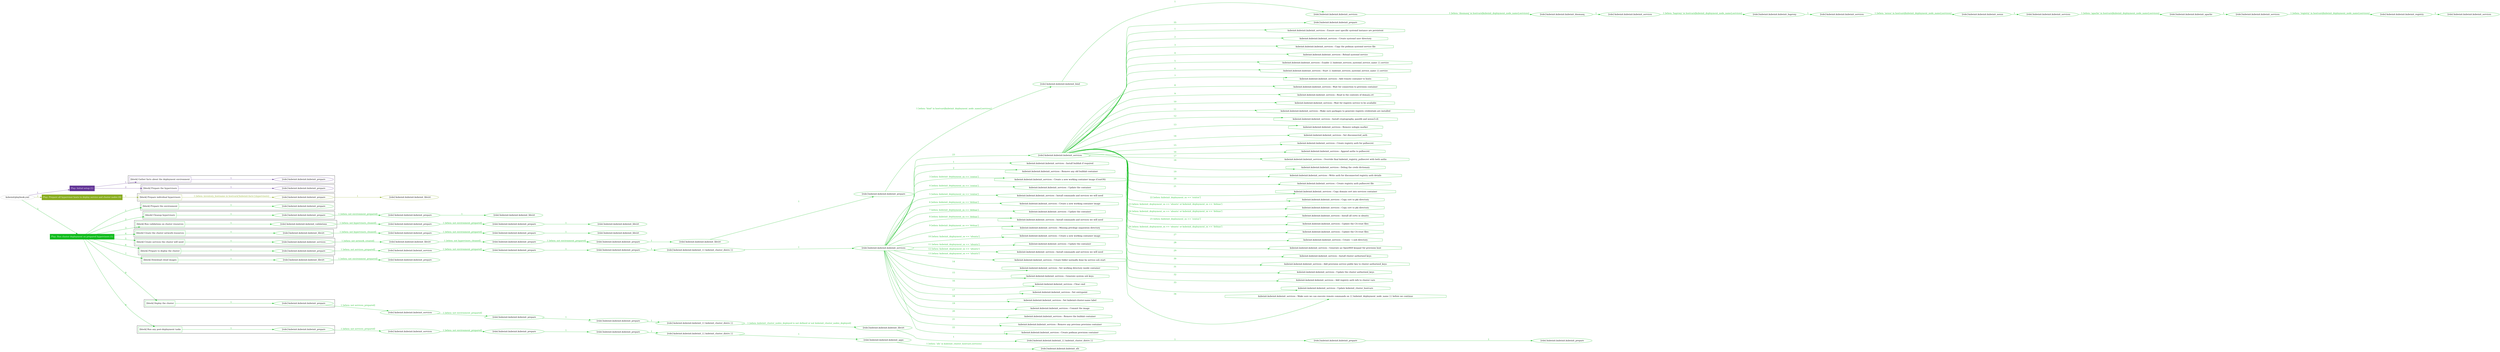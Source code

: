 digraph {
	graph [concentrate=true ordering=in rankdir=LR ratio=fill]
	edge [esep=5 sep=10]
	"kubeinit/playbook.yml" [id=root_node style=dotted]
	play_95c1ad30 [label="Play: Initial setup (1)" color="#633597" fontcolor="#ffffff" id=play_95c1ad30 shape=box style=filled tooltip=localhost]
	"kubeinit/playbook.yml" -> play_95c1ad30 [label="1 " color="#633597" fontcolor="#633597" id=edge_08e6ad35 labeltooltip="1 " tooltip="1 "]
	subgraph "kubeinit.kubeinit.kubeinit_prepare" {
		role_eae40889 [label="[role] kubeinit.kubeinit.kubeinit_prepare" color="#633597" id=role_eae40889 tooltip="kubeinit.kubeinit.kubeinit_prepare"]
	}
	subgraph "kubeinit.kubeinit.kubeinit_prepare" {
		role_91bb015c [label="[role] kubeinit.kubeinit.kubeinit_prepare" color="#633597" id=role_91bb015c tooltip="kubeinit.kubeinit.kubeinit_prepare"]
	}
	subgraph "Play: Initial setup (1)" {
		play_95c1ad30 -> block_78a3976e [label=1 color="#633597" fontcolor="#633597" id=edge_d82cdf03 labeltooltip=1 tooltip=1]
		subgraph cluster_block_78a3976e {
			block_78a3976e [label="[block] Gather facts about the deployment environment" color="#633597" id=block_78a3976e labeltooltip="Gather facts about the deployment environment" shape=box tooltip="Gather facts about the deployment environment"]
			block_78a3976e -> role_eae40889 [label="1 " color="#633597" fontcolor="#633597" id=edge_79050d74 labeltooltip="1 " tooltip="1 "]
		}
		play_95c1ad30 -> block_3d464584 [label=2 color="#633597" fontcolor="#633597" id=edge_c4b020cd labeltooltip=2 tooltip=2]
		subgraph cluster_block_3d464584 {
			block_3d464584 [label="[block] Prepare the hypervisors" color="#633597" id=block_3d464584 labeltooltip="Prepare the hypervisors" shape=box tooltip="Prepare the hypervisors"]
			block_3d464584 -> role_91bb015c [label="1 " color="#633597" fontcolor="#633597" id=edge_3533d801 labeltooltip="1 " tooltip="1 "]
		}
	}
	play_31472b05 [label="Play: Prepare all hypervisor hosts to deploy service and cluster nodes (0)" color="#89ac20" fontcolor="#ffffff" id=play_31472b05 shape=box style=filled tooltip="Play: Prepare all hypervisor hosts to deploy service and cluster nodes (0)"]
	"kubeinit/playbook.yml" -> play_31472b05 [label="2 " color="#89ac20" fontcolor="#89ac20" id=edge_02a22176 labeltooltip="2 " tooltip="2 "]
	subgraph "kubeinit.kubeinit.kubeinit_libvirt" {
		role_e571d80e [label="[role] kubeinit.kubeinit.kubeinit_libvirt" color="#89ac20" id=role_e571d80e tooltip="kubeinit.kubeinit.kubeinit_libvirt"]
	}
	subgraph "kubeinit.kubeinit.kubeinit_prepare" {
		role_28e5d934 [label="[role] kubeinit.kubeinit.kubeinit_prepare" color="#89ac20" id=role_28e5d934 tooltip="kubeinit.kubeinit.kubeinit_prepare"]
		role_28e5d934 -> role_e571d80e [label="1 " color="#89ac20" fontcolor="#89ac20" id=edge_e3d3ad15 labeltooltip="1 " tooltip="1 "]
	}
	subgraph "Play: Prepare all hypervisor hosts to deploy service and cluster nodes (0)" {
		play_31472b05 -> block_e5587568 [label=1 color="#89ac20" fontcolor="#89ac20" id=edge_22b35c18 labeltooltip=1 tooltip=1]
		subgraph cluster_block_e5587568 {
			block_e5587568 [label="[block] Prepare individual hypervisors" color="#89ac20" id=block_e5587568 labeltooltip="Prepare individual hypervisors" shape=box tooltip="Prepare individual hypervisors"]
			block_e5587568 -> role_28e5d934 [label="1 [when: inventory_hostname in hostvars['kubeinit-facts'].hypervisors]" color="#89ac20" fontcolor="#89ac20" id=edge_42b03800 labeltooltip="1 [when: inventory_hostname in hostvars['kubeinit-facts'].hypervisors]" tooltip="1 [when: inventory_hostname in hostvars['kubeinit-facts'].hypervisors]"]
		}
	}
	play_aaee5401 [label="Play: Run cluster deployment on prepared hypervisors (1)" color="#10bc1d" fontcolor="#ffffff" id=play_aaee5401 shape=box style=filled tooltip=localhost]
	"kubeinit/playbook.yml" -> play_aaee5401 [label="3 " color="#10bc1d" fontcolor="#10bc1d" id=edge_71ff5968 labeltooltip="3 " tooltip="3 "]
	subgraph "kubeinit.kubeinit.kubeinit_prepare" {
		role_42f0160f [label="[role] kubeinit.kubeinit.kubeinit_prepare" color="#10bc1d" id=role_42f0160f tooltip="kubeinit.kubeinit.kubeinit_prepare"]
	}
	subgraph "kubeinit.kubeinit.kubeinit_libvirt" {
		role_498a59cd [label="[role] kubeinit.kubeinit.kubeinit_libvirt" color="#10bc1d" id=role_498a59cd tooltip="kubeinit.kubeinit.kubeinit_libvirt"]
	}
	subgraph "kubeinit.kubeinit.kubeinit_prepare" {
		role_eb399b01 [label="[role] kubeinit.kubeinit.kubeinit_prepare" color="#10bc1d" id=role_eb399b01 tooltip="kubeinit.kubeinit.kubeinit_prepare"]
		role_eb399b01 -> role_498a59cd [label="1 " color="#10bc1d" fontcolor="#10bc1d" id=edge_2e7c649d labeltooltip="1 " tooltip="1 "]
	}
	subgraph "kubeinit.kubeinit.kubeinit_prepare" {
		role_c8565b5b [label="[role] kubeinit.kubeinit.kubeinit_prepare" color="#10bc1d" id=role_c8565b5b tooltip="kubeinit.kubeinit.kubeinit_prepare"]
		role_c8565b5b -> role_eb399b01 [label="1 [when: not environment_prepared]" color="#10bc1d" fontcolor="#10bc1d" id=edge_a5a4191f labeltooltip="1 [when: not environment_prepared]" tooltip="1 [when: not environment_prepared]"]
	}
	subgraph "kubeinit.kubeinit.kubeinit_libvirt" {
		role_48643894 [label="[role] kubeinit.kubeinit.kubeinit_libvirt" color="#10bc1d" id=role_48643894 tooltip="kubeinit.kubeinit.kubeinit_libvirt"]
	}
	subgraph "kubeinit.kubeinit.kubeinit_prepare" {
		role_8912f019 [label="[role] kubeinit.kubeinit.kubeinit_prepare" color="#10bc1d" id=role_8912f019 tooltip="kubeinit.kubeinit.kubeinit_prepare"]
		role_8912f019 -> role_48643894 [label="1 " color="#10bc1d" fontcolor="#10bc1d" id=edge_e216bcd9 labeltooltip="1 " tooltip="1 "]
	}
	subgraph "kubeinit.kubeinit.kubeinit_prepare" {
		role_9967ac68 [label="[role] kubeinit.kubeinit.kubeinit_prepare" color="#10bc1d" id=role_9967ac68 tooltip="kubeinit.kubeinit.kubeinit_prepare"]
		role_9967ac68 -> role_8912f019 [label="1 [when: not environment_prepared]" color="#10bc1d" fontcolor="#10bc1d" id=edge_21d41f65 labeltooltip="1 [when: not environment_prepared]" tooltip="1 [when: not environment_prepared]"]
	}
	subgraph "kubeinit.kubeinit.kubeinit_validations" {
		role_59586532 [label="[role] kubeinit.kubeinit.kubeinit_validations" color="#10bc1d" id=role_59586532 tooltip="kubeinit.kubeinit.kubeinit_validations"]
		role_59586532 -> role_9967ac68 [label="1 [when: not hypervisors_cleaned]" color="#10bc1d" fontcolor="#10bc1d" id=edge_9581679d labeltooltip="1 [when: not hypervisors_cleaned]" tooltip="1 [when: not hypervisors_cleaned]"]
	}
	subgraph "kubeinit.kubeinit.kubeinit_libvirt" {
		role_414b2563 [label="[role] kubeinit.kubeinit.kubeinit_libvirt" color="#10bc1d" id=role_414b2563 tooltip="kubeinit.kubeinit.kubeinit_libvirt"]
	}
	subgraph "kubeinit.kubeinit.kubeinit_prepare" {
		role_f8fb5f79 [label="[role] kubeinit.kubeinit.kubeinit_prepare" color="#10bc1d" id=role_f8fb5f79 tooltip="kubeinit.kubeinit.kubeinit_prepare"]
		role_f8fb5f79 -> role_414b2563 [label="1 " color="#10bc1d" fontcolor="#10bc1d" id=edge_c01b0826 labeltooltip="1 " tooltip="1 "]
	}
	subgraph "kubeinit.kubeinit.kubeinit_prepare" {
		role_ebfb2f4c [label="[role] kubeinit.kubeinit.kubeinit_prepare" color="#10bc1d" id=role_ebfb2f4c tooltip="kubeinit.kubeinit.kubeinit_prepare"]
		role_ebfb2f4c -> role_f8fb5f79 [label="1 [when: not environment_prepared]" color="#10bc1d" fontcolor="#10bc1d" id=edge_8d863510 labeltooltip="1 [when: not environment_prepared]" tooltip="1 [when: not environment_prepared]"]
	}
	subgraph "kubeinit.kubeinit.kubeinit_libvirt" {
		role_f644eb8a [label="[role] kubeinit.kubeinit.kubeinit_libvirt" color="#10bc1d" id=role_f644eb8a tooltip="kubeinit.kubeinit.kubeinit_libvirt"]
		role_f644eb8a -> role_ebfb2f4c [label="1 [when: not hypervisors_cleaned]" color="#10bc1d" fontcolor="#10bc1d" id=edge_62a26315 labeltooltip="1 [when: not hypervisors_cleaned]" tooltip="1 [when: not hypervisors_cleaned]"]
	}
	subgraph "kubeinit.kubeinit.kubeinit_services" {
		role_f13d8c88 [label="[role] kubeinit.kubeinit.kubeinit_services" color="#10bc1d" id=role_f13d8c88 tooltip="kubeinit.kubeinit.kubeinit_services"]
	}
	subgraph "kubeinit.kubeinit.kubeinit_registry" {
		role_7c0b3df2 [label="[role] kubeinit.kubeinit.kubeinit_registry" color="#10bc1d" id=role_7c0b3df2 tooltip="kubeinit.kubeinit.kubeinit_registry"]
		role_7c0b3df2 -> role_f13d8c88 [label="1 " color="#10bc1d" fontcolor="#10bc1d" id=edge_ebc3249d labeltooltip="1 " tooltip="1 "]
	}
	subgraph "kubeinit.kubeinit.kubeinit_services" {
		role_27890ce9 [label="[role] kubeinit.kubeinit.kubeinit_services" color="#10bc1d" id=role_27890ce9 tooltip="kubeinit.kubeinit.kubeinit_services"]
		role_27890ce9 -> role_7c0b3df2 [label="1 [when: 'registry' in hostvars[kubeinit_deployment_node_name].services]" color="#10bc1d" fontcolor="#10bc1d" id=edge_97d2a9ad labeltooltip="1 [when: 'registry' in hostvars[kubeinit_deployment_node_name].services]" tooltip="1 [when: 'registry' in hostvars[kubeinit_deployment_node_name].services]"]
	}
	subgraph "kubeinit.kubeinit.kubeinit_apache" {
		role_c6b8db4b [label="[role] kubeinit.kubeinit.kubeinit_apache" color="#10bc1d" id=role_c6b8db4b tooltip="kubeinit.kubeinit.kubeinit_apache"]
		role_c6b8db4b -> role_27890ce9 [label="1 " color="#10bc1d" fontcolor="#10bc1d" id=edge_34676484 labeltooltip="1 " tooltip="1 "]
	}
	subgraph "kubeinit.kubeinit.kubeinit_services" {
		role_a595419e [label="[role] kubeinit.kubeinit.kubeinit_services" color="#10bc1d" id=role_a595419e tooltip="kubeinit.kubeinit.kubeinit_services"]
		role_a595419e -> role_c6b8db4b [label="1 [when: 'apache' in hostvars[kubeinit_deployment_node_name].services]" color="#10bc1d" fontcolor="#10bc1d" id=edge_ff5e171e labeltooltip="1 [when: 'apache' in hostvars[kubeinit_deployment_node_name].services]" tooltip="1 [when: 'apache' in hostvars[kubeinit_deployment_node_name].services]"]
	}
	subgraph "kubeinit.kubeinit.kubeinit_nexus" {
		role_8a466e9a [label="[role] kubeinit.kubeinit.kubeinit_nexus" color="#10bc1d" id=role_8a466e9a tooltip="kubeinit.kubeinit.kubeinit_nexus"]
		role_8a466e9a -> role_a595419e [label="1 " color="#10bc1d" fontcolor="#10bc1d" id=edge_7022fc1e labeltooltip="1 " tooltip="1 "]
	}
	subgraph "kubeinit.kubeinit.kubeinit_services" {
		role_31637ae3 [label="[role] kubeinit.kubeinit.kubeinit_services" color="#10bc1d" id=role_31637ae3 tooltip="kubeinit.kubeinit.kubeinit_services"]
		role_31637ae3 -> role_8a466e9a [label="1 [when: 'nexus' in hostvars[kubeinit_deployment_node_name].services]" color="#10bc1d" fontcolor="#10bc1d" id=edge_ecda0949 labeltooltip="1 [when: 'nexus' in hostvars[kubeinit_deployment_node_name].services]" tooltip="1 [when: 'nexus' in hostvars[kubeinit_deployment_node_name].services]"]
	}
	subgraph "kubeinit.kubeinit.kubeinit_haproxy" {
		role_ec66fa29 [label="[role] kubeinit.kubeinit.kubeinit_haproxy" color="#10bc1d" id=role_ec66fa29 tooltip="kubeinit.kubeinit.kubeinit_haproxy"]
		role_ec66fa29 -> role_31637ae3 [label="1 " color="#10bc1d" fontcolor="#10bc1d" id=edge_fdfacc80 labeltooltip="1 " tooltip="1 "]
	}
	subgraph "kubeinit.kubeinit.kubeinit_services" {
		role_9331208e [label="[role] kubeinit.kubeinit.kubeinit_services" color="#10bc1d" id=role_9331208e tooltip="kubeinit.kubeinit.kubeinit_services"]
		role_9331208e -> role_ec66fa29 [label="1 [when: 'haproxy' in hostvars[kubeinit_deployment_node_name].services]" color="#10bc1d" fontcolor="#10bc1d" id=edge_9880166d labeltooltip="1 [when: 'haproxy' in hostvars[kubeinit_deployment_node_name].services]" tooltip="1 [when: 'haproxy' in hostvars[kubeinit_deployment_node_name].services]"]
	}
	subgraph "kubeinit.kubeinit.kubeinit_dnsmasq" {
		role_7ca46e06 [label="[role] kubeinit.kubeinit.kubeinit_dnsmasq" color="#10bc1d" id=role_7ca46e06 tooltip="kubeinit.kubeinit.kubeinit_dnsmasq"]
		role_7ca46e06 -> role_9331208e [label="1 " color="#10bc1d" fontcolor="#10bc1d" id=edge_6daec7a4 labeltooltip="1 " tooltip="1 "]
	}
	subgraph "kubeinit.kubeinit.kubeinit_services" {
		role_7df62dc4 [label="[role] kubeinit.kubeinit.kubeinit_services" color="#10bc1d" id=role_7df62dc4 tooltip="kubeinit.kubeinit.kubeinit_services"]
		role_7df62dc4 -> role_7ca46e06 [label="1 [when: 'dnsmasq' in hostvars[kubeinit_deployment_node_name].services]" color="#10bc1d" fontcolor="#10bc1d" id=edge_8a78d8b1 labeltooltip="1 [when: 'dnsmasq' in hostvars[kubeinit_deployment_node_name].services]" tooltip="1 [when: 'dnsmasq' in hostvars[kubeinit_deployment_node_name].services]"]
	}
	subgraph "kubeinit.kubeinit.kubeinit_bind" {
		role_ed59f55c [label="[role] kubeinit.kubeinit.kubeinit_bind" color="#10bc1d" id=role_ed59f55c tooltip="kubeinit.kubeinit.kubeinit_bind"]
		role_ed59f55c -> role_7df62dc4 [label="1 " color="#10bc1d" fontcolor="#10bc1d" id=edge_b7fc5532 labeltooltip="1 " tooltip="1 "]
	}
	subgraph "kubeinit.kubeinit.kubeinit_prepare" {
		role_6f561332 [label="[role] kubeinit.kubeinit.kubeinit_prepare" color="#10bc1d" id=role_6f561332 tooltip="kubeinit.kubeinit.kubeinit_prepare"]
		role_6f561332 -> role_ed59f55c [label="1 [when: 'bind' in hostvars[kubeinit_deployment_node_name].services]" color="#10bc1d" fontcolor="#10bc1d" id=edge_9f86acff labeltooltip="1 [when: 'bind' in hostvars[kubeinit_deployment_node_name].services]" tooltip="1 [when: 'bind' in hostvars[kubeinit_deployment_node_name].services]"]
	}
	subgraph "kubeinit.kubeinit.kubeinit_libvirt" {
		role_6cb4d3c1 [label="[role] kubeinit.kubeinit.kubeinit_libvirt" color="#10bc1d" id=role_6cb4d3c1 tooltip="kubeinit.kubeinit.kubeinit_libvirt"]
		role_6cb4d3c1 -> role_6f561332 [label="1 " color="#10bc1d" fontcolor="#10bc1d" id=edge_fca85ee5 labeltooltip="1 " tooltip="1 "]
	}
	subgraph "kubeinit.kubeinit.kubeinit_prepare" {
		role_2ce9f6d1 [label="[role] kubeinit.kubeinit.kubeinit_prepare" color="#10bc1d" id=role_2ce9f6d1 tooltip="kubeinit.kubeinit.kubeinit_prepare"]
		role_2ce9f6d1 -> role_6cb4d3c1 [label="1 " color="#10bc1d" fontcolor="#10bc1d" id=edge_28e42ac7 labeltooltip="1 " tooltip="1 "]
	}
	subgraph "kubeinit.kubeinit.kubeinit_prepare" {
		role_80921066 [label="[role] kubeinit.kubeinit.kubeinit_prepare" color="#10bc1d" id=role_80921066 tooltip="kubeinit.kubeinit.kubeinit_prepare"]
		role_80921066 -> role_2ce9f6d1 [label="1 [when: not environment_prepared]" color="#10bc1d" fontcolor="#10bc1d" id=edge_2bf038c2 labeltooltip="1 [when: not environment_prepared]" tooltip="1 [when: not environment_prepared]"]
	}
	subgraph "kubeinit.kubeinit.kubeinit_libvirt" {
		role_4ec0f073 [label="[role] kubeinit.kubeinit.kubeinit_libvirt" color="#10bc1d" id=role_4ec0f073 tooltip="kubeinit.kubeinit.kubeinit_libvirt"]
		role_4ec0f073 -> role_80921066 [label="1 [when: not hypervisors_cleaned]" color="#10bc1d" fontcolor="#10bc1d" id=edge_9ec90886 labeltooltip="1 [when: not hypervisors_cleaned]" tooltip="1 [when: not hypervisors_cleaned]"]
	}
	subgraph "kubeinit.kubeinit.kubeinit_services" {
		role_a21af157 [label="[role] kubeinit.kubeinit.kubeinit_services" color="#10bc1d" id=role_a21af157 tooltip="kubeinit.kubeinit.kubeinit_services"]
		role_a21af157 -> role_4ec0f073 [label="1 [when: not network_created]" color="#10bc1d" fontcolor="#10bc1d" id=edge_5139b9cf labeltooltip="1 [when: not network_created]" tooltip="1 [when: not network_created]"]
	}
	subgraph "kubeinit.kubeinit.kubeinit_prepare" {
		role_5c75abcf [label="[role] kubeinit.kubeinit.kubeinit_prepare" color="#10bc1d" id=role_5c75abcf tooltip="kubeinit.kubeinit.kubeinit_prepare"]
	}
	subgraph "kubeinit.kubeinit.kubeinit_services" {
		role_bdd1ce91 [label="[role] kubeinit.kubeinit.kubeinit_services" color="#10bc1d" id=role_bdd1ce91 tooltip="kubeinit.kubeinit.kubeinit_services"]
		task_844bf72b [label="kubeinit.kubeinit.kubeinit_services : Ensure user specific systemd instance are persistent" color="#10bc1d" id=task_844bf72b shape=octagon tooltip="kubeinit.kubeinit.kubeinit_services : Ensure user specific systemd instance are persistent"]
		role_bdd1ce91 -> task_844bf72b [label="1 " color="#10bc1d" fontcolor="#10bc1d" id=edge_611ba3ba labeltooltip="1 " tooltip="1 "]
		task_e8d0f08c [label="kubeinit.kubeinit.kubeinit_services : Create systemd user directory" color="#10bc1d" id=task_e8d0f08c shape=octagon tooltip="kubeinit.kubeinit.kubeinit_services : Create systemd user directory"]
		role_bdd1ce91 -> task_e8d0f08c [label="2 " color="#10bc1d" fontcolor="#10bc1d" id=edge_ecc33663 labeltooltip="2 " tooltip="2 "]
		task_3c40d91d [label="kubeinit.kubeinit.kubeinit_services : Copy the podman systemd service file" color="#10bc1d" id=task_3c40d91d shape=octagon tooltip="kubeinit.kubeinit.kubeinit_services : Copy the podman systemd service file"]
		role_bdd1ce91 -> task_3c40d91d [label="3 " color="#10bc1d" fontcolor="#10bc1d" id=edge_7ce87272 labeltooltip="3 " tooltip="3 "]
		task_6bc9ef78 [label="kubeinit.kubeinit.kubeinit_services : Reload systemd service" color="#10bc1d" id=task_6bc9ef78 shape=octagon tooltip="kubeinit.kubeinit.kubeinit_services : Reload systemd service"]
		role_bdd1ce91 -> task_6bc9ef78 [label="4 " color="#10bc1d" fontcolor="#10bc1d" id=edge_96eb9439 labeltooltip="4 " tooltip="4 "]
		task_56d9a489 [label="kubeinit.kubeinit.kubeinit_services : Enable {{ kubeinit_services_systemd_service_name }}.service" color="#10bc1d" id=task_56d9a489 shape=octagon tooltip="kubeinit.kubeinit.kubeinit_services : Enable {{ kubeinit_services_systemd_service_name }}.service"]
		role_bdd1ce91 -> task_56d9a489 [label="5 " color="#10bc1d" fontcolor="#10bc1d" id=edge_3e172e5d labeltooltip="5 " tooltip="5 "]
		task_f38a736d [label="kubeinit.kubeinit.kubeinit_services : Start {{ kubeinit_services_systemd_service_name }}.service" color="#10bc1d" id=task_f38a736d shape=octagon tooltip="kubeinit.kubeinit.kubeinit_services : Start {{ kubeinit_services_systemd_service_name }}.service"]
		role_bdd1ce91 -> task_f38a736d [label="6 " color="#10bc1d" fontcolor="#10bc1d" id=edge_4925b8bb labeltooltip="6 " tooltip="6 "]
		task_aa5c0e6f [label="kubeinit.kubeinit.kubeinit_services : Add remote container to hosts" color="#10bc1d" id=task_aa5c0e6f shape=octagon tooltip="kubeinit.kubeinit.kubeinit_services : Add remote container to hosts"]
		role_bdd1ce91 -> task_aa5c0e6f [label="7 " color="#10bc1d" fontcolor="#10bc1d" id=edge_c36e768c labeltooltip="7 " tooltip="7 "]
		task_d2390016 [label="kubeinit.kubeinit.kubeinit_services : Wait for connection to provision container" color="#10bc1d" id=task_d2390016 shape=octagon tooltip="kubeinit.kubeinit.kubeinit_services : Wait for connection to provision container"]
		role_bdd1ce91 -> task_d2390016 [label="8 " color="#10bc1d" fontcolor="#10bc1d" id=edge_58f7a835 labeltooltip="8 " tooltip="8 "]
		task_06fa9aa4 [label="kubeinit.kubeinit.kubeinit_services : Read in the contents of domain.crt" color="#10bc1d" id=task_06fa9aa4 shape=octagon tooltip="kubeinit.kubeinit.kubeinit_services : Read in the contents of domain.crt"]
		role_bdd1ce91 -> task_06fa9aa4 [label="9 " color="#10bc1d" fontcolor="#10bc1d" id=edge_fda43f9e labeltooltip="9 " tooltip="9 "]
		task_ac69c37a [label="kubeinit.kubeinit.kubeinit_services : Wait for registry service to be available" color="#10bc1d" id=task_ac69c37a shape=octagon tooltip="kubeinit.kubeinit.kubeinit_services : Wait for registry service to be available"]
		role_bdd1ce91 -> task_ac69c37a [label="10 " color="#10bc1d" fontcolor="#10bc1d" id=edge_735693d5 labeltooltip="10 " tooltip="10 "]
		task_05ba1c83 [label="kubeinit.kubeinit.kubeinit_services : Make sure packages to generate registry credentials are installed" color="#10bc1d" id=task_05ba1c83 shape=octagon tooltip="kubeinit.kubeinit.kubeinit_services : Make sure packages to generate registry credentials are installed"]
		role_bdd1ce91 -> task_05ba1c83 [label="11 " color="#10bc1d" fontcolor="#10bc1d" id=edge_a86e0cc0 labeltooltip="11 " tooltip="11 "]
		task_c83db91e [label="kubeinit.kubeinit.kubeinit_services : Install cryptography, passlib and nexus3-cli" color="#10bc1d" id=task_c83db91e shape=octagon tooltip="kubeinit.kubeinit.kubeinit_services : Install cryptography, passlib and nexus3-cli"]
		role_bdd1ce91 -> task_c83db91e [label="12 " color="#10bc1d" fontcolor="#10bc1d" id=edge_508eb807 labeltooltip="12 " tooltip="12 "]
		task_e58dc75d [label="kubeinit.kubeinit.kubeinit_services : Remove nologin marker" color="#10bc1d" id=task_e58dc75d shape=octagon tooltip="kubeinit.kubeinit.kubeinit_services : Remove nologin marker"]
		role_bdd1ce91 -> task_e58dc75d [label="13 " color="#10bc1d" fontcolor="#10bc1d" id=edge_5b360e5e labeltooltip="13 " tooltip="13 "]
		task_dc8c22dc [label="kubeinit.kubeinit.kubeinit_services : Set disconnected_auth" color="#10bc1d" id=task_dc8c22dc shape=octagon tooltip="kubeinit.kubeinit.kubeinit_services : Set disconnected_auth"]
		role_bdd1ce91 -> task_dc8c22dc [label="14 " color="#10bc1d" fontcolor="#10bc1d" id=edge_f4862f53 labeltooltip="14 " tooltip="14 "]
		task_71e27235 [label="kubeinit.kubeinit.kubeinit_services : Create registry auth for pullsecret" color="#10bc1d" id=task_71e27235 shape=octagon tooltip="kubeinit.kubeinit.kubeinit_services : Create registry auth for pullsecret"]
		role_bdd1ce91 -> task_71e27235 [label="15 " color="#10bc1d" fontcolor="#10bc1d" id=edge_652effd1 labeltooltip="15 " tooltip="15 "]
		task_27f52c21 [label="kubeinit.kubeinit.kubeinit_services : Append auths to pullsecret" color="#10bc1d" id=task_27f52c21 shape=octagon tooltip="kubeinit.kubeinit.kubeinit_services : Append auths to pullsecret"]
		role_bdd1ce91 -> task_27f52c21 [label="16 " color="#10bc1d" fontcolor="#10bc1d" id=edge_489e8d10 labeltooltip="16 " tooltip="16 "]
		task_10ecf21f [label="kubeinit.kubeinit.kubeinit_services : Override final kubeinit_registry_pullsecret with both auths" color="#10bc1d" id=task_10ecf21f shape=octagon tooltip="kubeinit.kubeinit.kubeinit_services : Override final kubeinit_registry_pullsecret with both auths"]
		role_bdd1ce91 -> task_10ecf21f [label="17 " color="#10bc1d" fontcolor="#10bc1d" id=edge_ad33cdcd labeltooltip="17 " tooltip="17 "]
		task_5e02edc5 [label="kubeinit.kubeinit.kubeinit_services : Debug the creds dictionary" color="#10bc1d" id=task_5e02edc5 shape=octagon tooltip="kubeinit.kubeinit.kubeinit_services : Debug the creds dictionary"]
		role_bdd1ce91 -> task_5e02edc5 [label="18 " color="#10bc1d" fontcolor="#10bc1d" id=edge_282951cc labeltooltip="18 " tooltip="18 "]
		task_be12ab25 [label="kubeinit.kubeinit.kubeinit_services : Write auth for disconnected registry auth details" color="#10bc1d" id=task_be12ab25 shape=octagon tooltip="kubeinit.kubeinit.kubeinit_services : Write auth for disconnected registry auth details"]
		role_bdd1ce91 -> task_be12ab25 [label="19 " color="#10bc1d" fontcolor="#10bc1d" id=edge_950e00da labeltooltip="19 " tooltip="19 "]
		task_8545317d [label="kubeinit.kubeinit.kubeinit_services : Create registry auth pullsecret file" color="#10bc1d" id=task_8545317d shape=octagon tooltip="kubeinit.kubeinit.kubeinit_services : Create registry auth pullsecret file"]
		role_bdd1ce91 -> task_8545317d [label="20 " color="#10bc1d" fontcolor="#10bc1d" id=edge_5ca6f6d1 labeltooltip="20 " tooltip="20 "]
		task_92a6d419 [label="kubeinit.kubeinit.kubeinit_services : Copy domain cert into services container" color="#10bc1d" id=task_92a6d419 shape=octagon tooltip="kubeinit.kubeinit.kubeinit_services : Copy domain cert into services container"]
		role_bdd1ce91 -> task_92a6d419 [label="21 " color="#10bc1d" fontcolor="#10bc1d" id=edge_81258c45 labeltooltip="21 " tooltip="21 "]
		task_6c266679 [label="kubeinit.kubeinit.kubeinit_services : Copy cert to pki directory" color="#10bc1d" id=task_6c266679 shape=octagon tooltip="kubeinit.kubeinit.kubeinit_services : Copy cert to pki directory"]
		role_bdd1ce91 -> task_6c266679 [label="22 [when: kubeinit_deployment_os == 'centos']" color="#10bc1d" fontcolor="#10bc1d" id=edge_3b76b460 labeltooltip="22 [when: kubeinit_deployment_os == 'centos']" tooltip="22 [when: kubeinit_deployment_os == 'centos']"]
		task_1a028844 [label="kubeinit.kubeinit.kubeinit_services : Copy cert to pki directory" color="#10bc1d" id=task_1a028844 shape=octagon tooltip="kubeinit.kubeinit.kubeinit_services : Copy cert to pki directory"]
		role_bdd1ce91 -> task_1a028844 [label="23 [when: kubeinit_deployment_os == 'ubuntu' or kubeinit_deployment_os == 'debian']" color="#10bc1d" fontcolor="#10bc1d" id=edge_7f6265a2 labeltooltip="23 [when: kubeinit_deployment_os == 'ubuntu' or kubeinit_deployment_os == 'debian']" tooltip="23 [when: kubeinit_deployment_os == 'ubuntu' or kubeinit_deployment_os == 'debian']"]
		task_99da4f3b [label="kubeinit.kubeinit.kubeinit_services : Install all certs in ubuntu" color="#10bc1d" id=task_99da4f3b shape=octagon tooltip="kubeinit.kubeinit.kubeinit_services : Install all certs in ubuntu"]
		role_bdd1ce91 -> task_99da4f3b [label="24 [when: kubeinit_deployment_os == 'ubuntu' or kubeinit_deployment_os == 'debian']" color="#10bc1d" fontcolor="#10bc1d" id=edge_c6ab94c7 labeltooltip="24 [when: kubeinit_deployment_os == 'ubuntu' or kubeinit_deployment_os == 'debian']" tooltip="24 [when: kubeinit_deployment_os == 'ubuntu' or kubeinit_deployment_os == 'debian']"]
		task_a8398daf [label="kubeinit.kubeinit.kubeinit_services : Update the CA trust files" color="#10bc1d" id=task_a8398daf shape=octagon tooltip="kubeinit.kubeinit.kubeinit_services : Update the CA trust files"]
		role_bdd1ce91 -> task_a8398daf [label="25 [when: kubeinit_deployment_os == 'centos']" color="#10bc1d" fontcolor="#10bc1d" id=edge_7bb767c7 labeltooltip="25 [when: kubeinit_deployment_os == 'centos']" tooltip="25 [when: kubeinit_deployment_os == 'centos']"]
		task_edf454c3 [label="kubeinit.kubeinit.kubeinit_services : Update the CA trust files" color="#10bc1d" id=task_edf454c3 shape=octagon tooltip="kubeinit.kubeinit.kubeinit_services : Update the CA trust files"]
		role_bdd1ce91 -> task_edf454c3 [label="26 [when: kubeinit_deployment_os == 'ubuntu' or kubeinit_deployment_os == 'debian']" color="#10bc1d" fontcolor="#10bc1d" id=edge_96dfa15d labeltooltip="26 [when: kubeinit_deployment_os == 'ubuntu' or kubeinit_deployment_os == 'debian']" tooltip="26 [when: kubeinit_deployment_os == 'ubuntu' or kubeinit_deployment_os == 'debian']"]
		task_7110fbb3 [label="kubeinit.kubeinit.kubeinit_services : Create ~/.ssh directory" color="#10bc1d" id=task_7110fbb3 shape=octagon tooltip="kubeinit.kubeinit.kubeinit_services : Create ~/.ssh directory"]
		role_bdd1ce91 -> task_7110fbb3 [label="27 " color="#10bc1d" fontcolor="#10bc1d" id=edge_dea72110 labeltooltip="27 " tooltip="27 "]
		task_f1c5ea8b [label="kubeinit.kubeinit.kubeinit_services : Generate an OpenSSH keypair for provision host" color="#10bc1d" id=task_f1c5ea8b shape=octagon tooltip="kubeinit.kubeinit.kubeinit_services : Generate an OpenSSH keypair for provision host"]
		role_bdd1ce91 -> task_f1c5ea8b [label="28 " color="#10bc1d" fontcolor="#10bc1d" id=edge_e355955e labeltooltip="28 " tooltip="28 "]
		task_faa8f22a [label="kubeinit.kubeinit.kubeinit_services : Install cluster authorized keys" color="#10bc1d" id=task_faa8f22a shape=octagon tooltip="kubeinit.kubeinit.kubeinit_services : Install cluster authorized keys"]
		role_bdd1ce91 -> task_faa8f22a [label="29 " color="#10bc1d" fontcolor="#10bc1d" id=edge_39f280df labeltooltip="29 " tooltip="29 "]
		task_7c1a931d [label="kubeinit.kubeinit.kubeinit_services : Add provision service public key to cluster authorized_keys" color="#10bc1d" id=task_7c1a931d shape=octagon tooltip="kubeinit.kubeinit.kubeinit_services : Add provision service public key to cluster authorized_keys"]
		role_bdd1ce91 -> task_7c1a931d [label="30 " color="#10bc1d" fontcolor="#10bc1d" id=edge_89f7ea29 labeltooltip="30 " tooltip="30 "]
		task_93fb11a7 [label="kubeinit.kubeinit.kubeinit_services : Update the cluster authorized_keys" color="#10bc1d" id=task_93fb11a7 shape=octagon tooltip="kubeinit.kubeinit.kubeinit_services : Update the cluster authorized_keys"]
		role_bdd1ce91 -> task_93fb11a7 [label="31 " color="#10bc1d" fontcolor="#10bc1d" id=edge_1965e1dc labeltooltip="31 " tooltip="31 "]
		task_dc076fba [label="kubeinit.kubeinit.kubeinit_services : Add registry auth info to cluster vars" color="#10bc1d" id=task_dc076fba shape=octagon tooltip="kubeinit.kubeinit.kubeinit_services : Add registry auth info to cluster vars"]
		role_bdd1ce91 -> task_dc076fba [label="32 " color="#10bc1d" fontcolor="#10bc1d" id=edge_5e1ee38b labeltooltip="32 " tooltip="32 "]
		task_809b32e1 [label="kubeinit.kubeinit.kubeinit_services : Update kubeinit_cluster_hostvars" color="#10bc1d" id=task_809b32e1 shape=octagon tooltip="kubeinit.kubeinit.kubeinit_services : Update kubeinit_cluster_hostvars"]
		role_bdd1ce91 -> task_809b32e1 [label="33 " color="#10bc1d" fontcolor="#10bc1d" id=edge_75fc9a60 labeltooltip="33 " tooltip="33 "]
		task_dee1a2b4 [label="kubeinit.kubeinit.kubeinit_services : Make sure we can execute remote commands on {{ kubeinit_deployment_node_name }} before we continue" color="#10bc1d" id=task_dee1a2b4 shape=octagon tooltip="kubeinit.kubeinit.kubeinit_services : Make sure we can execute remote commands on {{ kubeinit_deployment_node_name }} before we continue"]
		role_bdd1ce91 -> task_dee1a2b4 [label="34 " color="#10bc1d" fontcolor="#10bc1d" id=edge_7f45ad4f labeltooltip="34 " tooltip="34 "]
		role_bdd1ce91 -> role_5c75abcf [label="35 " color="#10bc1d" fontcolor="#10bc1d" id=edge_24512a8a labeltooltip="35 " tooltip="35 "]
	}
	subgraph "kubeinit.kubeinit.kubeinit_services" {
		role_0001aac1 [label="[role] kubeinit.kubeinit.kubeinit_services" color="#10bc1d" id=role_0001aac1 tooltip="kubeinit.kubeinit.kubeinit_services"]
		task_9ca2f7a7 [label="kubeinit.kubeinit.kubeinit_services : Install buildah if required" color="#10bc1d" id=task_9ca2f7a7 shape=octagon tooltip="kubeinit.kubeinit.kubeinit_services : Install buildah if required"]
		role_0001aac1 -> task_9ca2f7a7 [label="1 " color="#10bc1d" fontcolor="#10bc1d" id=edge_8d6c1503 labeltooltip="1 " tooltip="1 "]
		task_3f3057b3 [label="kubeinit.kubeinit.kubeinit_services : Remove any old buildah container" color="#10bc1d" id=task_3f3057b3 shape=octagon tooltip="kubeinit.kubeinit.kubeinit_services : Remove any old buildah container"]
		role_0001aac1 -> task_3f3057b3 [label="2 " color="#10bc1d" fontcolor="#10bc1d" id=edge_388c38e2 labeltooltip="2 " tooltip="2 "]
		task_939e17c0 [label="kubeinit.kubeinit.kubeinit_services : Create a new working container image (CentOS)" color="#10bc1d" id=task_939e17c0 shape=octagon tooltip="kubeinit.kubeinit.kubeinit_services : Create a new working container image (CentOS)"]
		role_0001aac1 -> task_939e17c0 [label="3 [when: kubeinit_deployment_os == 'centos']" color="#10bc1d" fontcolor="#10bc1d" id=edge_bdf02cb5 labeltooltip="3 [when: kubeinit_deployment_os == 'centos']" tooltip="3 [when: kubeinit_deployment_os == 'centos']"]
		task_972c5948 [label="kubeinit.kubeinit.kubeinit_services : Update the container" color="#10bc1d" id=task_972c5948 shape=octagon tooltip="kubeinit.kubeinit.kubeinit_services : Update the container"]
		role_0001aac1 -> task_972c5948 [label="4 [when: kubeinit_deployment_os == 'centos']" color="#10bc1d" fontcolor="#10bc1d" id=edge_5cddb6d7 labeltooltip="4 [when: kubeinit_deployment_os == 'centos']" tooltip="4 [when: kubeinit_deployment_os == 'centos']"]
		task_defd06e5 [label="kubeinit.kubeinit.kubeinit_services : Install commands and services we will need" color="#10bc1d" id=task_defd06e5 shape=octagon tooltip="kubeinit.kubeinit.kubeinit_services : Install commands and services we will need"]
		role_0001aac1 -> task_defd06e5 [label="5 [when: kubeinit_deployment_os == 'centos']" color="#10bc1d" fontcolor="#10bc1d" id=edge_097f80d0 labeltooltip="5 [when: kubeinit_deployment_os == 'centos']" tooltip="5 [when: kubeinit_deployment_os == 'centos']"]
		task_dc4298ab [label="kubeinit.kubeinit.kubeinit_services : Create a new working container image" color="#10bc1d" id=task_dc4298ab shape=octagon tooltip="kubeinit.kubeinit.kubeinit_services : Create a new working container image"]
		role_0001aac1 -> task_dc4298ab [label="6 [when: kubeinit_deployment_os == 'debian']" color="#10bc1d" fontcolor="#10bc1d" id=edge_3c80d0d1 labeltooltip="6 [when: kubeinit_deployment_os == 'debian']" tooltip="6 [when: kubeinit_deployment_os == 'debian']"]
		task_6bbcd939 [label="kubeinit.kubeinit.kubeinit_services : Update the container" color="#10bc1d" id=task_6bbcd939 shape=octagon tooltip="kubeinit.kubeinit.kubeinit_services : Update the container"]
		role_0001aac1 -> task_6bbcd939 [label="7 [when: kubeinit_deployment_os == 'debian']" color="#10bc1d" fontcolor="#10bc1d" id=edge_fe14fdd6 labeltooltip="7 [when: kubeinit_deployment_os == 'debian']" tooltip="7 [when: kubeinit_deployment_os == 'debian']"]
		task_0ee5f937 [label="kubeinit.kubeinit.kubeinit_services : Install commands and services we will need" color="#10bc1d" id=task_0ee5f937 shape=octagon tooltip="kubeinit.kubeinit.kubeinit_services : Install commands and services we will need"]
		role_0001aac1 -> task_0ee5f937 [label="8 [when: kubeinit_deployment_os == 'debian']" color="#10bc1d" fontcolor="#10bc1d" id=edge_3d94f975 labeltooltip="8 [when: kubeinit_deployment_os == 'debian']" tooltip="8 [when: kubeinit_deployment_os == 'debian']"]
		task_2713333d [label="kubeinit.kubeinit.kubeinit_services : Missing privilege separation directory" color="#10bc1d" id=task_2713333d shape=octagon tooltip="kubeinit.kubeinit.kubeinit_services : Missing privilege separation directory"]
		role_0001aac1 -> task_2713333d [label="9 [when: kubeinit_deployment_os == 'debian']" color="#10bc1d" fontcolor="#10bc1d" id=edge_0701f4b8 labeltooltip="9 [when: kubeinit_deployment_os == 'debian']" tooltip="9 [when: kubeinit_deployment_os == 'debian']"]
		task_cd248cb0 [label="kubeinit.kubeinit.kubeinit_services : Create a new working container image" color="#10bc1d" id=task_cd248cb0 shape=octagon tooltip="kubeinit.kubeinit.kubeinit_services : Create a new working container image"]
		role_0001aac1 -> task_cd248cb0 [label="10 [when: kubeinit_deployment_os == 'ubuntu']" color="#10bc1d" fontcolor="#10bc1d" id=edge_8f807a9e labeltooltip="10 [when: kubeinit_deployment_os == 'ubuntu']" tooltip="10 [when: kubeinit_deployment_os == 'ubuntu']"]
		task_33d36591 [label="kubeinit.kubeinit.kubeinit_services : Update the container" color="#10bc1d" id=task_33d36591 shape=octagon tooltip="kubeinit.kubeinit.kubeinit_services : Update the container"]
		role_0001aac1 -> task_33d36591 [label="11 [when: kubeinit_deployment_os == 'ubuntu']" color="#10bc1d" fontcolor="#10bc1d" id=edge_fd618db2 labeltooltip="11 [when: kubeinit_deployment_os == 'ubuntu']" tooltip="11 [when: kubeinit_deployment_os == 'ubuntu']"]
		task_39fe153e [label="kubeinit.kubeinit.kubeinit_services : Install commands and services we will need" color="#10bc1d" id=task_39fe153e shape=octagon tooltip="kubeinit.kubeinit.kubeinit_services : Install commands and services we will need"]
		role_0001aac1 -> task_39fe153e [label="12 [when: kubeinit_deployment_os == 'ubuntu']" color="#10bc1d" fontcolor="#10bc1d" id=edge_c5d63f18 labeltooltip="12 [when: kubeinit_deployment_os == 'ubuntu']" tooltip="12 [when: kubeinit_deployment_os == 'ubuntu']"]
		task_04a54cd7 [label="kubeinit.kubeinit.kubeinit_services : Create folder normally done by service ssh start" color="#10bc1d" id=task_04a54cd7 shape=octagon tooltip="kubeinit.kubeinit.kubeinit_services : Create folder normally done by service ssh start"]
		role_0001aac1 -> task_04a54cd7 [label="13 [when: kubeinit_deployment_os == 'ubuntu']" color="#10bc1d" fontcolor="#10bc1d" id=edge_c422d6ba labeltooltip="13 [when: kubeinit_deployment_os == 'ubuntu']" tooltip="13 [when: kubeinit_deployment_os == 'ubuntu']"]
		task_fab202d5 [label="kubeinit.kubeinit.kubeinit_services : Set working directory inside container" color="#10bc1d" id=task_fab202d5 shape=octagon tooltip="kubeinit.kubeinit.kubeinit_services : Set working directory inside container"]
		role_0001aac1 -> task_fab202d5 [label="14 " color="#10bc1d" fontcolor="#10bc1d" id=edge_e1d8a291 labeltooltip="14 " tooltip="14 "]
		task_c07bccaa [label="kubeinit.kubeinit.kubeinit_services : Generate system ssh keys" color="#10bc1d" id=task_c07bccaa shape=octagon tooltip="kubeinit.kubeinit.kubeinit_services : Generate system ssh keys"]
		role_0001aac1 -> task_c07bccaa [label="15 " color="#10bc1d" fontcolor="#10bc1d" id=edge_347f9a52 labeltooltip="15 " tooltip="15 "]
		task_8cc739c0 [label="kubeinit.kubeinit.kubeinit_services : Clear cmd" color="#10bc1d" id=task_8cc739c0 shape=octagon tooltip="kubeinit.kubeinit.kubeinit_services : Clear cmd"]
		role_0001aac1 -> task_8cc739c0 [label="16 " color="#10bc1d" fontcolor="#10bc1d" id=edge_9eea425e labeltooltip="16 " tooltip="16 "]
		task_49ce6c24 [label="kubeinit.kubeinit.kubeinit_services : Set entrypoint" color="#10bc1d" id=task_49ce6c24 shape=octagon tooltip="kubeinit.kubeinit.kubeinit_services : Set entrypoint"]
		role_0001aac1 -> task_49ce6c24 [label="17 " color="#10bc1d" fontcolor="#10bc1d" id=edge_56c67e37 labeltooltip="17 " tooltip="17 "]
		task_18a47018 [label="kubeinit.kubeinit.kubeinit_services : Set kubeinit-cluster-name label" color="#10bc1d" id=task_18a47018 shape=octagon tooltip="kubeinit.kubeinit.kubeinit_services : Set kubeinit-cluster-name label"]
		role_0001aac1 -> task_18a47018 [label="18 " color="#10bc1d" fontcolor="#10bc1d" id=edge_1c1bf41f labeltooltip="18 " tooltip="18 "]
		task_dd56800f [label="kubeinit.kubeinit.kubeinit_services : Commit the image" color="#10bc1d" id=task_dd56800f shape=octagon tooltip="kubeinit.kubeinit.kubeinit_services : Commit the image"]
		role_0001aac1 -> task_dd56800f [label="19 " color="#10bc1d" fontcolor="#10bc1d" id=edge_dcae53af labeltooltip="19 " tooltip="19 "]
		task_c63a301d [label="kubeinit.kubeinit.kubeinit_services : Remove the buildah container" color="#10bc1d" id=task_c63a301d shape=octagon tooltip="kubeinit.kubeinit.kubeinit_services : Remove the buildah container"]
		role_0001aac1 -> task_c63a301d [label="20 " color="#10bc1d" fontcolor="#10bc1d" id=edge_a088a563 labeltooltip="20 " tooltip="20 "]
		task_1782a334 [label="kubeinit.kubeinit.kubeinit_services : Remove any previous provision container" color="#10bc1d" id=task_1782a334 shape=octagon tooltip="kubeinit.kubeinit.kubeinit_services : Remove any previous provision container"]
		role_0001aac1 -> task_1782a334 [label="21 " color="#10bc1d" fontcolor="#10bc1d" id=edge_508c953f labeltooltip="21 " tooltip="21 "]
		task_16d99bda [label="kubeinit.kubeinit.kubeinit_services : Create podman provision container" color="#10bc1d" id=task_16d99bda shape=octagon tooltip="kubeinit.kubeinit.kubeinit_services : Create podman provision container"]
		role_0001aac1 -> task_16d99bda [label="22 " color="#10bc1d" fontcolor="#10bc1d" id=edge_96a4c4bc labeltooltip="22 " tooltip="22 "]
		role_0001aac1 -> role_bdd1ce91 [label="23 " color="#10bc1d" fontcolor="#10bc1d" id=edge_b786a091 labeltooltip="23 " tooltip="23 "]
	}
	subgraph "kubeinit.kubeinit.kubeinit_{{ kubeinit_cluster_distro }}" {
		role_08c44b95 [label="[role] kubeinit.kubeinit.kubeinit_{{ kubeinit_cluster_distro }}" color="#10bc1d" id=role_08c44b95 tooltip="kubeinit.kubeinit.kubeinit_{{ kubeinit_cluster_distro }}"]
		role_08c44b95 -> role_0001aac1 [label="1 " color="#10bc1d" fontcolor="#10bc1d" id=edge_f0716845 labeltooltip="1 " tooltip="1 "]
	}
	subgraph "kubeinit.kubeinit.kubeinit_prepare" {
		role_5445ae6d [label="[role] kubeinit.kubeinit.kubeinit_prepare" color="#10bc1d" id=role_5445ae6d tooltip="kubeinit.kubeinit.kubeinit_prepare"]
		role_5445ae6d -> role_08c44b95 [label="1 " color="#10bc1d" fontcolor="#10bc1d" id=edge_e2728e8d labeltooltip="1 " tooltip="1 "]
	}
	subgraph "kubeinit.kubeinit.kubeinit_prepare" {
		role_a6576cc0 [label="[role] kubeinit.kubeinit.kubeinit_prepare" color="#10bc1d" id=role_a6576cc0 tooltip="kubeinit.kubeinit.kubeinit_prepare"]
		role_a6576cc0 -> role_5445ae6d [label="1 " color="#10bc1d" fontcolor="#10bc1d" id=edge_3ed5ebdc labeltooltip="1 " tooltip="1 "]
	}
	subgraph "kubeinit.kubeinit.kubeinit_services" {
		role_6ab1c8fe [label="[role] kubeinit.kubeinit.kubeinit_services" color="#10bc1d" id=role_6ab1c8fe tooltip="kubeinit.kubeinit.kubeinit_services"]
		role_6ab1c8fe -> role_a6576cc0 [label="1 [when: not environment_prepared]" color="#10bc1d" fontcolor="#10bc1d" id=edge_e32e289a labeltooltip="1 [when: not environment_prepared]" tooltip="1 [when: not environment_prepared]"]
	}
	subgraph "kubeinit.kubeinit.kubeinit_prepare" {
		role_3412ebb8 [label="[role] kubeinit.kubeinit.kubeinit_prepare" color="#10bc1d" id=role_3412ebb8 tooltip="kubeinit.kubeinit.kubeinit_prepare"]
		role_3412ebb8 -> role_6ab1c8fe [label="1 [when: not services_prepared]" color="#10bc1d" fontcolor="#10bc1d" id=edge_be9ce97c labeltooltip="1 [when: not services_prepared]" tooltip="1 [when: not services_prepared]"]
	}
	subgraph "kubeinit.kubeinit.kubeinit_prepare" {
		role_9b36b660 [label="[role] kubeinit.kubeinit.kubeinit_prepare" color="#10bc1d" id=role_9b36b660 tooltip="kubeinit.kubeinit.kubeinit_prepare"]
	}
	subgraph "kubeinit.kubeinit.kubeinit_libvirt" {
		role_a2b70762 [label="[role] kubeinit.kubeinit.kubeinit_libvirt" color="#10bc1d" id=role_a2b70762 tooltip="kubeinit.kubeinit.kubeinit_libvirt"]
		role_a2b70762 -> role_9b36b660 [label="1 [when: not environment_prepared]" color="#10bc1d" fontcolor="#10bc1d" id=edge_2ac1257d labeltooltip="1 [when: not environment_prepared]" tooltip="1 [when: not environment_prepared]"]
	}
	subgraph "kubeinit.kubeinit.kubeinit_prepare" {
		role_6b2fb64a [label="[role] kubeinit.kubeinit.kubeinit_prepare" color="#10bc1d" id=role_6b2fb64a tooltip="kubeinit.kubeinit.kubeinit_prepare"]
	}
	subgraph "kubeinit.kubeinit.kubeinit_prepare" {
		role_1ccdab76 [label="[role] kubeinit.kubeinit.kubeinit_prepare" color="#10bc1d" id=role_1ccdab76 tooltip="kubeinit.kubeinit.kubeinit_prepare"]
		role_1ccdab76 -> role_6b2fb64a [label="1 " color="#10bc1d" fontcolor="#10bc1d" id=edge_c0a6fbed labeltooltip="1 " tooltip="1 "]
	}
	subgraph "kubeinit.kubeinit.kubeinit_{{ kubeinit_cluster_distro }}" {
		role_08bf9f96 [label="[role] kubeinit.kubeinit.kubeinit_{{ kubeinit_cluster_distro }}" color="#10bc1d" id=role_08bf9f96 tooltip="kubeinit.kubeinit.kubeinit_{{ kubeinit_cluster_distro }}"]
		role_08bf9f96 -> role_1ccdab76 [label="1 " color="#10bc1d" fontcolor="#10bc1d" id=edge_2914037f labeltooltip="1 " tooltip="1 "]
	}
	subgraph "kubeinit.kubeinit.kubeinit_libvirt" {
		role_e4b54cc3 [label="[role] kubeinit.kubeinit.kubeinit_libvirt" color="#10bc1d" id=role_e4b54cc3 tooltip="kubeinit.kubeinit.kubeinit_libvirt"]
		role_e4b54cc3 -> role_08bf9f96 [label="1 " color="#10bc1d" fontcolor="#10bc1d" id=edge_469419ed labeltooltip="1 " tooltip="1 "]
	}
	subgraph "kubeinit.kubeinit.kubeinit_{{ kubeinit_cluster_distro }}" {
		role_9155d34d [label="[role] kubeinit.kubeinit.kubeinit_{{ kubeinit_cluster_distro }}" color="#10bc1d" id=role_9155d34d tooltip="kubeinit.kubeinit.kubeinit_{{ kubeinit_cluster_distro }}"]
		role_9155d34d -> role_e4b54cc3 [label="1 [when: kubeinit_cluster_nodes_deployed is not defined or not kubeinit_cluster_nodes_deployed]" color="#10bc1d" fontcolor="#10bc1d" id=edge_347e4a0e labeltooltip="1 [when: kubeinit_cluster_nodes_deployed is not defined or not kubeinit_cluster_nodes_deployed]" tooltip="1 [when: kubeinit_cluster_nodes_deployed is not defined or not kubeinit_cluster_nodes_deployed]"]
	}
	subgraph "kubeinit.kubeinit.kubeinit_prepare" {
		role_02a17187 [label="[role] kubeinit.kubeinit.kubeinit_prepare" color="#10bc1d" id=role_02a17187 tooltip="kubeinit.kubeinit.kubeinit_prepare"]
		role_02a17187 -> role_9155d34d [label="1 " color="#10bc1d" fontcolor="#10bc1d" id=edge_7fd2a27b labeltooltip="1 " tooltip="1 "]
	}
	subgraph "kubeinit.kubeinit.kubeinit_prepare" {
		role_9c6d73c4 [label="[role] kubeinit.kubeinit.kubeinit_prepare" color="#10bc1d" id=role_9c6d73c4 tooltip="kubeinit.kubeinit.kubeinit_prepare"]
		role_9c6d73c4 -> role_02a17187 [label="1 " color="#10bc1d" fontcolor="#10bc1d" id=edge_8a2c80b5 labeltooltip="1 " tooltip="1 "]
	}
	subgraph "kubeinit.kubeinit.kubeinit_services" {
		role_a2fe2bc4 [label="[role] kubeinit.kubeinit.kubeinit_services" color="#10bc1d" id=role_a2fe2bc4 tooltip="kubeinit.kubeinit.kubeinit_services"]
		role_a2fe2bc4 -> role_9c6d73c4 [label="1 [when: not environment_prepared]" color="#10bc1d" fontcolor="#10bc1d" id=edge_eb2ae974 labeltooltip="1 [when: not environment_prepared]" tooltip="1 [when: not environment_prepared]"]
	}
	subgraph "kubeinit.kubeinit.kubeinit_prepare" {
		role_2f49c3bd [label="[role] kubeinit.kubeinit.kubeinit_prepare" color="#10bc1d" id=role_2f49c3bd tooltip="kubeinit.kubeinit.kubeinit_prepare"]
		role_2f49c3bd -> role_a2fe2bc4 [label="1 [when: not services_prepared]" color="#10bc1d" fontcolor="#10bc1d" id=edge_93f3fc41 labeltooltip="1 [when: not services_prepared]" tooltip="1 [when: not services_prepared]"]
	}
	subgraph "kubeinit.kubeinit.kubeinit_nfs" {
		role_aee86b2b [label="[role] kubeinit.kubeinit.kubeinit_nfs" color="#10bc1d" id=role_aee86b2b tooltip="kubeinit.kubeinit.kubeinit_nfs"]
	}
	subgraph "kubeinit.kubeinit.kubeinit_apps" {
		role_8c71c3a1 [label="[role] kubeinit.kubeinit.kubeinit_apps" color="#10bc1d" id=role_8c71c3a1 tooltip="kubeinit.kubeinit.kubeinit_apps"]
		role_8c71c3a1 -> role_aee86b2b [label="1 [when: 'nfs' in kubeinit_cluster_hostvars.services]" color="#10bc1d" fontcolor="#10bc1d" id=edge_8dc1bc9a labeltooltip="1 [when: 'nfs' in kubeinit_cluster_hostvars.services]" tooltip="1 [when: 'nfs' in kubeinit_cluster_hostvars.services]"]
	}
	subgraph "kubeinit.kubeinit.kubeinit_{{ kubeinit_cluster_distro }}" {
		role_24fe0dda [label="[role] kubeinit.kubeinit.kubeinit_{{ kubeinit_cluster_distro }}" color="#10bc1d" id=role_24fe0dda tooltip="kubeinit.kubeinit.kubeinit_{{ kubeinit_cluster_distro }}"]
		role_24fe0dda -> role_8c71c3a1 [label="1 " color="#10bc1d" fontcolor="#10bc1d" id=edge_ae0c0c85 labeltooltip="1 " tooltip="1 "]
	}
	subgraph "kubeinit.kubeinit.kubeinit_prepare" {
		role_58cf848b [label="[role] kubeinit.kubeinit.kubeinit_prepare" color="#10bc1d" id=role_58cf848b tooltip="kubeinit.kubeinit.kubeinit_prepare"]
		role_58cf848b -> role_24fe0dda [label="1 " color="#10bc1d" fontcolor="#10bc1d" id=edge_5be16ba1 labeltooltip="1 " tooltip="1 "]
	}
	subgraph "kubeinit.kubeinit.kubeinit_prepare" {
		role_65ca6403 [label="[role] kubeinit.kubeinit.kubeinit_prepare" color="#10bc1d" id=role_65ca6403 tooltip="kubeinit.kubeinit.kubeinit_prepare"]
		role_65ca6403 -> role_58cf848b [label="1 " color="#10bc1d" fontcolor="#10bc1d" id=edge_0f1b9d30 labeltooltip="1 " tooltip="1 "]
	}
	subgraph "kubeinit.kubeinit.kubeinit_services" {
		role_d78eb298 [label="[role] kubeinit.kubeinit.kubeinit_services" color="#10bc1d" id=role_d78eb298 tooltip="kubeinit.kubeinit.kubeinit_services"]
		role_d78eb298 -> role_65ca6403 [label="1 [when: not environment_prepared]" color="#10bc1d" fontcolor="#10bc1d" id=edge_95c1a123 labeltooltip="1 [when: not environment_prepared]" tooltip="1 [when: not environment_prepared]"]
	}
	subgraph "kubeinit.kubeinit.kubeinit_prepare" {
		role_b386e27d [label="[role] kubeinit.kubeinit.kubeinit_prepare" color="#10bc1d" id=role_b386e27d tooltip="kubeinit.kubeinit.kubeinit_prepare"]
		role_b386e27d -> role_d78eb298 [label="1 [when: not services_prepared]" color="#10bc1d" fontcolor="#10bc1d" id=edge_1479c3f0 labeltooltip="1 [when: not services_prepared]" tooltip="1 [when: not services_prepared]"]
	}
	subgraph "Play: Run cluster deployment on prepared hypervisors (1)" {
		play_aaee5401 -> block_187a2fe3 [label=1 color="#10bc1d" fontcolor="#10bc1d" id=edge_9d9604ad labeltooltip=1 tooltip=1]
		subgraph cluster_block_187a2fe3 {
			block_187a2fe3 [label="[block] Prepare the environment" color="#10bc1d" id=block_187a2fe3 labeltooltip="Prepare the environment" shape=box tooltip="Prepare the environment"]
			block_187a2fe3 -> role_42f0160f [label="1 " color="#10bc1d" fontcolor="#10bc1d" id=edge_dc02757a labeltooltip="1 " tooltip="1 "]
		}
		play_aaee5401 -> block_8f54b003 [label=2 color="#10bc1d" fontcolor="#10bc1d" id=edge_75ffbcf0 labeltooltip=2 tooltip=2]
		subgraph cluster_block_8f54b003 {
			block_8f54b003 [label="[block] Cleanup hypervisors" color="#10bc1d" id=block_8f54b003 labeltooltip="Cleanup hypervisors" shape=box tooltip="Cleanup hypervisors"]
			block_8f54b003 -> role_c8565b5b [label="1 " color="#10bc1d" fontcolor="#10bc1d" id=edge_8a241136 labeltooltip="1 " tooltip="1 "]
		}
		play_aaee5401 -> block_3a522d32 [label=3 color="#10bc1d" fontcolor="#10bc1d" id=edge_2bc73a41 labeltooltip=3 tooltip=3]
		subgraph cluster_block_3a522d32 {
			block_3a522d32 [label="[block] Run validations on cluster resources" color="#10bc1d" id=block_3a522d32 labeltooltip="Run validations on cluster resources" shape=box tooltip="Run validations on cluster resources"]
			block_3a522d32 -> role_59586532 [label="1 " color="#10bc1d" fontcolor="#10bc1d" id=edge_e573c22a labeltooltip="1 " tooltip="1 "]
		}
		play_aaee5401 -> block_39826458 [label=4 color="#10bc1d" fontcolor="#10bc1d" id=edge_05a332ee labeltooltip=4 tooltip=4]
		subgraph cluster_block_39826458 {
			block_39826458 [label="[block] Create the cluster network resources" color="#10bc1d" id=block_39826458 labeltooltip="Create the cluster network resources" shape=box tooltip="Create the cluster network resources"]
			block_39826458 -> role_f644eb8a [label="1 " color="#10bc1d" fontcolor="#10bc1d" id=edge_106b4bb1 labeltooltip="1 " tooltip="1 "]
		}
		play_aaee5401 -> block_03ed252a [label=5 color="#10bc1d" fontcolor="#10bc1d" id=edge_b1130144 labeltooltip=5 tooltip=5]
		subgraph cluster_block_03ed252a {
			block_03ed252a [label="[block] Create services the cluster will need" color="#10bc1d" id=block_03ed252a labeltooltip="Create services the cluster will need" shape=box tooltip="Create services the cluster will need"]
			block_03ed252a -> role_a21af157 [label="1 " color="#10bc1d" fontcolor="#10bc1d" id=edge_a36bad6c labeltooltip="1 " tooltip="1 "]
		}
		play_aaee5401 -> block_d02d4f7e [label=6 color="#10bc1d" fontcolor="#10bc1d" id=edge_4f62aa3f labeltooltip=6 tooltip=6]
		subgraph cluster_block_d02d4f7e {
			block_d02d4f7e [label="[block] Prepare to deploy the cluster" color="#10bc1d" id=block_d02d4f7e labeltooltip="Prepare to deploy the cluster" shape=box tooltip="Prepare to deploy the cluster"]
			block_d02d4f7e -> role_3412ebb8 [label="1 " color="#10bc1d" fontcolor="#10bc1d" id=edge_3ad1deb0 labeltooltip="1 " tooltip="1 "]
		}
		play_aaee5401 -> block_763e3a91 [label=7 color="#10bc1d" fontcolor="#10bc1d" id=edge_668bb4a4 labeltooltip=7 tooltip=7]
		subgraph cluster_block_763e3a91 {
			block_763e3a91 [label="[block] Download cloud images" color="#10bc1d" id=block_763e3a91 labeltooltip="Download cloud images" shape=box tooltip="Download cloud images"]
			block_763e3a91 -> role_a2b70762 [label="1 " color="#10bc1d" fontcolor="#10bc1d" id=edge_23abab54 labeltooltip="1 " tooltip="1 "]
		}
		play_aaee5401 -> block_82a95353 [label=8 color="#10bc1d" fontcolor="#10bc1d" id=edge_72f7a7a4 labeltooltip=8 tooltip=8]
		subgraph cluster_block_82a95353 {
			block_82a95353 [label="[block] Deploy the cluster" color="#10bc1d" id=block_82a95353 labeltooltip="Deploy the cluster" shape=box tooltip="Deploy the cluster"]
			block_82a95353 -> role_2f49c3bd [label="1 " color="#10bc1d" fontcolor="#10bc1d" id=edge_79a3dcfc labeltooltip="1 " tooltip="1 "]
		}
		play_aaee5401 -> block_2fa2fd9e [label=9 color="#10bc1d" fontcolor="#10bc1d" id=edge_caeba605 labeltooltip=9 tooltip=9]
		subgraph cluster_block_2fa2fd9e {
			block_2fa2fd9e [label="[block] Run any post-deployment tasks" color="#10bc1d" id=block_2fa2fd9e labeltooltip="Run any post-deployment tasks" shape=box tooltip="Run any post-deployment tasks"]
			block_2fa2fd9e -> role_b386e27d [label="1 " color="#10bc1d" fontcolor="#10bc1d" id=edge_b5d646f2 labeltooltip="1 " tooltip="1 "]
		}
	}
}
